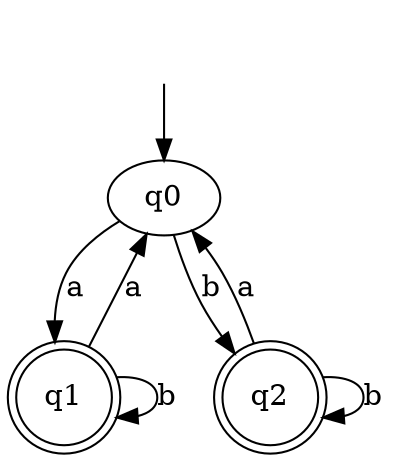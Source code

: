 digraph {
 "" [shape=none]
 "q1"  [shape=doublecircle]
 "q2"  [shape=doublecircle]

"" -> "q0"
"q0" -> "q1"[label="a", weight="a"];
"q0" -> "q2"[label="b", weight="b"];
"q1" -> "q0"[label="a", weight="a"];
"q1" -> "q1"[label="b", weight="b"];
"q2" -> "q0"[label="a", weight="a"];
"q2" -> "q2"[label="b", weight="b"];
}
